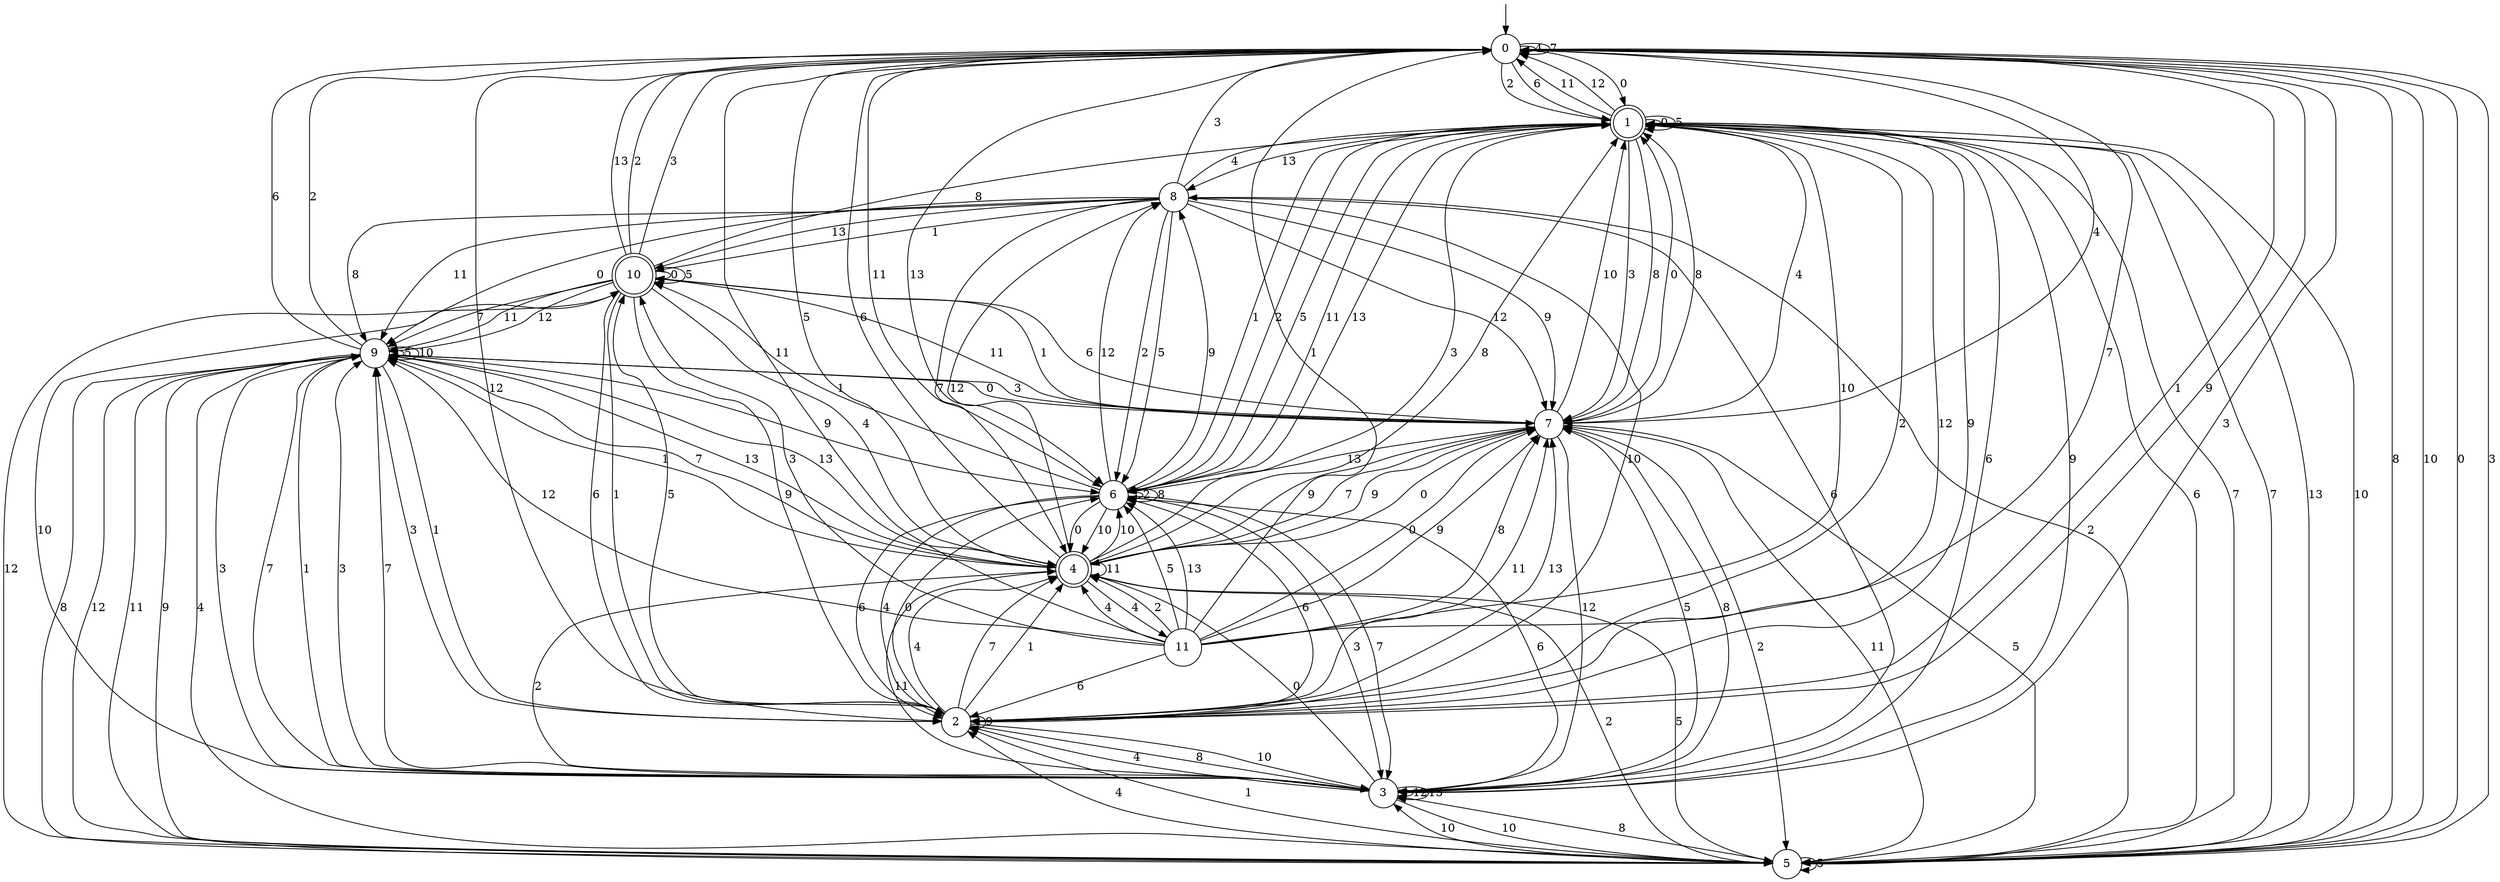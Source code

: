 digraph g {

	s0 [shape="circle" label="0"];
	s1 [shape="doublecircle" label="1"];
	s2 [shape="circle" label="2"];
	s3 [shape="circle" label="3"];
	s4 [shape="doublecircle" label="4"];
	s5 [shape="circle" label="5"];
	s6 [shape="circle" label="6"];
	s7 [shape="circle" label="7"];
	s8 [shape="circle" label="8"];
	s9 [shape="circle" label="9"];
	s10 [shape="doublecircle" label="10"];
	s11 [shape="circle" label="11"];
	s0 -> s1 [label="0"];
	s0 -> s2 [label="1"];
	s0 -> s1 [label="2"];
	s0 -> s3 [label="3"];
	s0 -> s0 [label="4"];
	s0 -> s4 [label="5"];
	s0 -> s1 [label="6"];
	s0 -> s0 [label="7"];
	s0 -> s5 [label="8"];
	s0 -> s2 [label="9"];
	s0 -> s5 [label="10"];
	s0 -> s6 [label="11"];
	s0 -> s2 [label="12"];
	s0 -> s6 [label="13"];
	s1 -> s1 [label="0"];
	s1 -> s6 [label="1"];
	s1 -> s6 [label="2"];
	s1 -> s7 [label="3"];
	s1 -> s7 [label="4"];
	s1 -> s1 [label="5"];
	s1 -> s3 [label="6"];
	s1 -> s5 [label="7"];
	s1 -> s7 [label="8"];
	s1 -> s2 [label="9"];
	s1 -> s5 [label="10"];
	s1 -> s0 [label="11"];
	s1 -> s0 [label="12"];
	s1 -> s8 [label="13"];
	s2 -> s6 [label="0"];
	s2 -> s4 [label="1"];
	s2 -> s1 [label="2"];
	s2 -> s9 [label="3"];
	s2 -> s4 [label="4"];
	s2 -> s10 [label="5"];
	s2 -> s6 [label="6"];
	s2 -> s4 [label="7"];
	s2 -> s3 [label="8"];
	s2 -> s2 [label="9"];
	s2 -> s3 [label="10"];
	s2 -> s7 [label="11"];
	s2 -> s1 [label="12"];
	s2 -> s7 [label="13"];
	s3 -> s4 [label="0"];
	s3 -> s9 [label="1"];
	s3 -> s4 [label="2"];
	s3 -> s9 [label="3"];
	s3 -> s2 [label="4"];
	s3 -> s7 [label="5"];
	s3 -> s6 [label="6"];
	s3 -> s9 [label="7"];
	s3 -> s7 [label="8"];
	s3 -> s1 [label="9"];
	s3 -> s5 [label="10"];
	s3 -> s4 [label="11"];
	s3 -> s3 [label="12"];
	s3 -> s3 [label="13"];
	s4 -> s7 [label="0"];
	s4 -> s9 [label="1"];
	s4 -> s5 [label="2"];
	s4 -> s1 [label="3"];
	s4 -> s11 [label="4"];
	s4 -> s5 [label="5"];
	s4 -> s0 [label="6"];
	s4 -> s9 [label="7"];
	s4 -> s1 [label="8"];
	s4 -> s7 [label="9"];
	s4 -> s6 [label="10"];
	s4 -> s4 [label="11"];
	s4 -> s8 [label="12"];
	s4 -> s9 [label="13"];
	s5 -> s0 [label="0"];
	s5 -> s2 [label="1"];
	s5 -> s8 [label="2"];
	s5 -> s0 [label="3"];
	s5 -> s2 [label="4"];
	s5 -> s5 [label="5"];
	s5 -> s1 [label="6"];
	s5 -> s1 [label="7"];
	s5 -> s3 [label="8"];
	s5 -> s9 [label="9"];
	s5 -> s3 [label="10"];
	s5 -> s7 [label="11"];
	s5 -> s10 [label="12"];
	s5 -> s1 [label="13"];
	s6 -> s4 [label="0"];
	s6 -> s10 [label="1"];
	s6 -> s6 [label="2"];
	s6 -> s3 [label="3"];
	s6 -> s2 [label="4"];
	s6 -> s1 [label="5"];
	s6 -> s2 [label="6"];
	s6 -> s3 [label="7"];
	s6 -> s6 [label="8"];
	s6 -> s8 [label="9"];
	s6 -> s4 [label="10"];
	s6 -> s1 [label="11"];
	s6 -> s8 [label="12"];
	s6 -> s1 [label="13"];
	s7 -> s1 [label="0"];
	s7 -> s10 [label="1"];
	s7 -> s5 [label="2"];
	s7 -> s9 [label="3"];
	s7 -> s0 [label="4"];
	s7 -> s5 [label="5"];
	s7 -> s10 [label="6"];
	s7 -> s4 [label="7"];
	s7 -> s1 [label="8"];
	s7 -> s4 [label="9"];
	s7 -> s1 [label="10"];
	s7 -> s10 [label="11"];
	s7 -> s3 [label="12"];
	s7 -> s6 [label="13"];
	s8 -> s9 [label="0"];
	s8 -> s10 [label="1"];
	s8 -> s6 [label="2"];
	s8 -> s0 [label="3"];
	s8 -> s1 [label="4"];
	s8 -> s6 [label="5"];
	s8 -> s3 [label="6"];
	s8 -> s4 [label="7"];
	s8 -> s9 [label="8"];
	s8 -> s7 [label="9"];
	s8 -> s2 [label="10"];
	s8 -> s9 [label="11"];
	s8 -> s7 [label="12"];
	s8 -> s10 [label="13"];
	s9 -> s7 [label="0"];
	s9 -> s2 [label="1"];
	s9 -> s0 [label="2"];
	s9 -> s3 [label="3"];
	s9 -> s5 [label="4"];
	s9 -> s9 [label="5"];
	s9 -> s0 [label="6"];
	s9 -> s3 [label="7"];
	s9 -> s5 [label="8"];
	s9 -> s6 [label="9"];
	s9 -> s9 [label="10"];
	s9 -> s5 [label="11"];
	s9 -> s5 [label="12"];
	s9 -> s4 [label="13"];
	s10 -> s10 [label="0"];
	s10 -> s2 [label="1"];
	s10 -> s0 [label="2"];
	s10 -> s0 [label="3"];
	s10 -> s4 [label="4"];
	s10 -> s10 [label="5"];
	s10 -> s2 [label="6"];
	s10 -> s9 [label="7"];
	s10 -> s1 [label="8"];
	s10 -> s2 [label="9"];
	s10 -> s3 [label="10"];
	s10 -> s9 [label="11"];
	s10 -> s9 [label="12"];
	s10 -> s0 [label="13"];
	s11 -> s7 [label="0"];
	s11 -> s0 [label="1"];
	s11 -> s4 [label="2"];
	s11 -> s10 [label="3"];
	s11 -> s4 [label="4"];
	s11 -> s6 [label="5"];
	s11 -> s2 [label="6"];
	s11 -> s0 [label="7"];
	s11 -> s7 [label="8"];
	s11 -> s7 [label="9"];
	s11 -> s1 [label="10"];
	s11 -> s0 [label="11"];
	s11 -> s9 [label="12"];
	s11 -> s6 [label="13"];

__start0 [label="" shape="none" width="0" height="0"];
__start0 -> s0;

}
